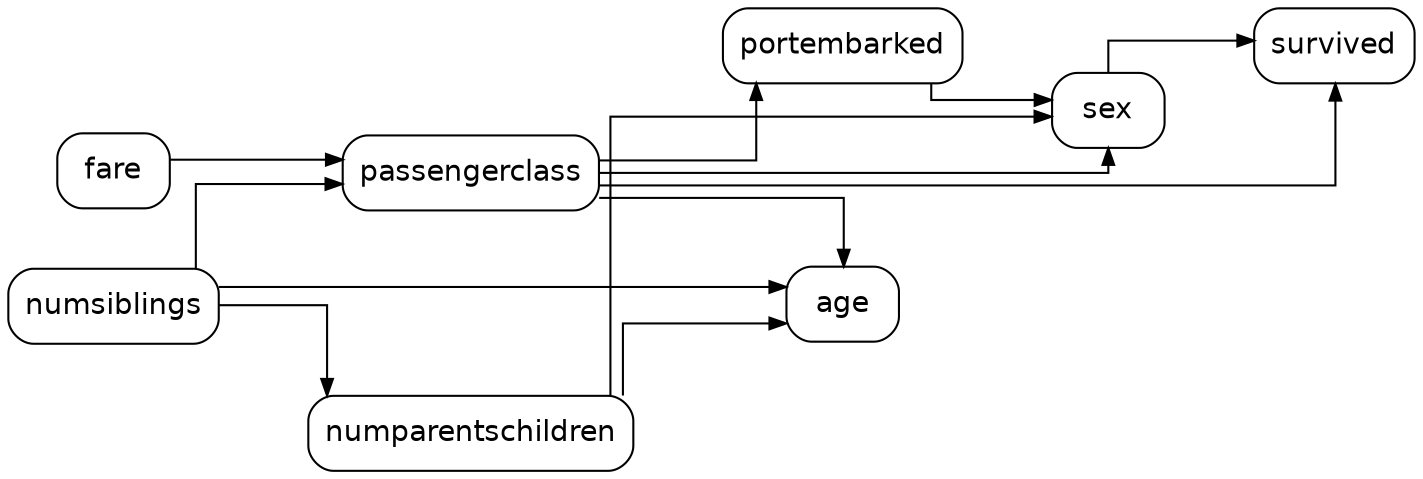 digraph G {
  rankdir=LR;
  graph [splines=ortho, nodesep=0.4, ranksep=0.6];
  node  [shape=box, style=rounded, fontname="Helvetica"];
  edge  [arrowsize=0.8];
  "portembarked" -> "sex";
  "fare" -> "passengerclass";
  "numparentschildren" -> "age";
  "numparentschildren" -> "sex";
  "passengerclass" -> "survived";
  "passengerclass" -> "age";
  "passengerclass" -> "portembarked";
  "passengerclass" -> "sex";
  "sex" -> "survived";
  "numsiblings" -> "numparentschildren";
  "numsiblings" -> "passengerclass";
  "numsiblings" -> "age";
}
